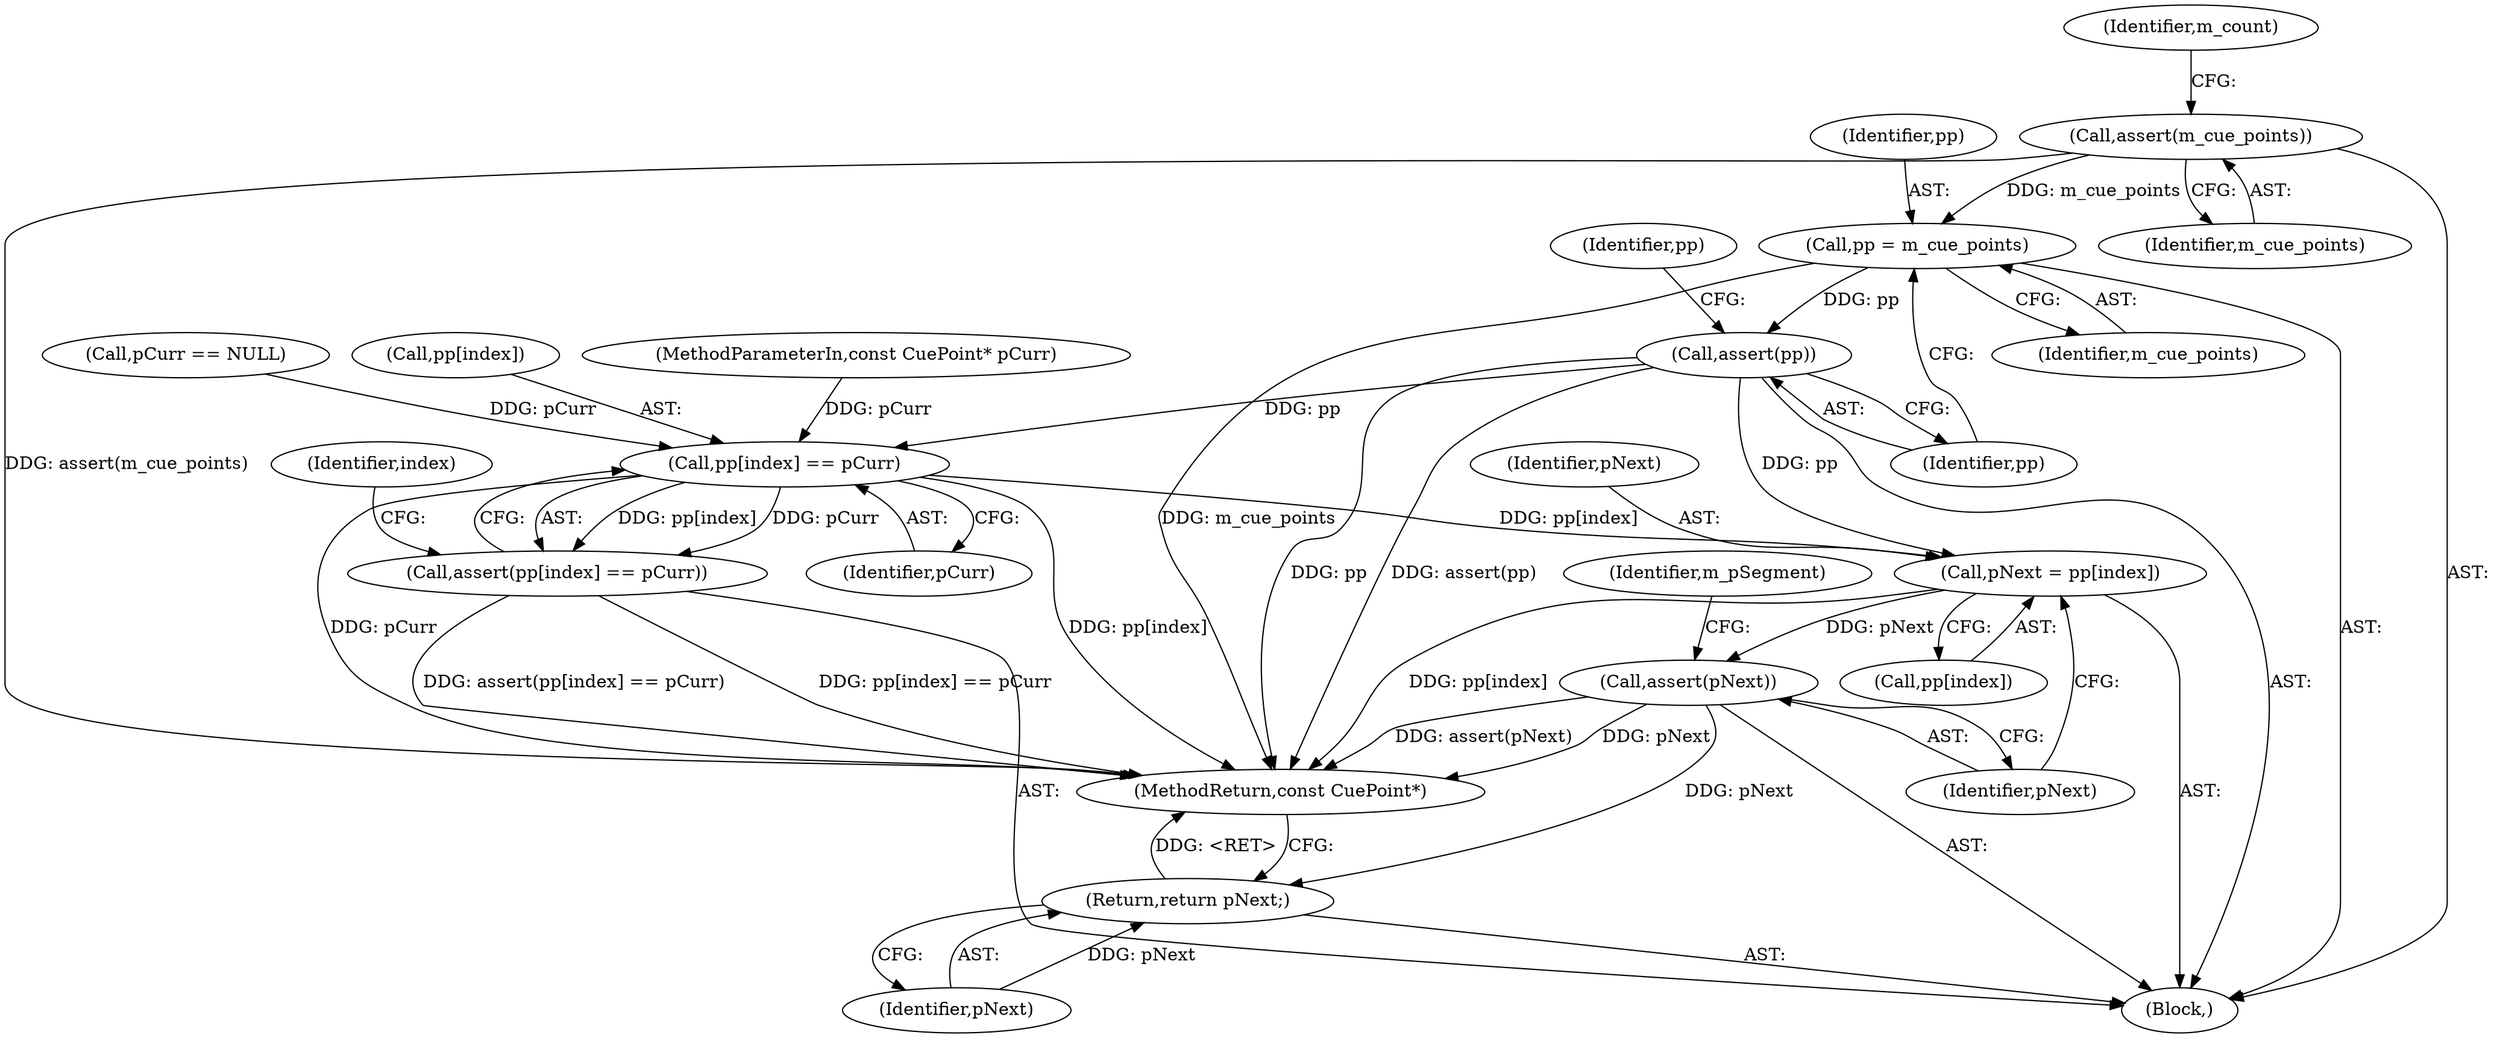 digraph "1_Android_04839626ed859623901ebd3a5fd483982186b59d_108@API" {
"1000113" [label="(Call,assert(m_cue_points))"];
"1000135" [label="(Call,pp = m_cue_points)"];
"1000138" [label="(Call,assert(pp))"];
"1000141" [label="(Call,pp[index] == pCurr)"];
"1000140" [label="(Call,assert(pp[index] == pCurr))"];
"1000154" [label="(Call,pNext = pp[index])"];
"1000159" [label="(Call,assert(pNext))"];
"1000165" [label="(Return,return pNext;)"];
"1000136" [label="(Identifier,pp)"];
"1000147" [label="(Identifier,index)"];
"1000155" [label="(Identifier,pNext)"];
"1000142" [label="(Call,pp[index])"];
"1000167" [label="(MethodReturn,const CuePoint*)"];
"1000145" [label="(Identifier,pCurr)"];
"1000137" [label="(Identifier,m_cue_points)"];
"1000138" [label="(Call,assert(pp))"];
"1000159" [label="(Call,assert(pNext))"];
"1000143" [label="(Identifier,pp)"];
"1000101" [label="(MethodParameterIn,const CuePoint* pCurr)"];
"1000102" [label="(Block,)"];
"1000160" [label="(Identifier,pNext)"];
"1000166" [label="(Identifier,pNext)"];
"1000135" [label="(Call,pp = m_cue_points)"];
"1000139" [label="(Identifier,pp)"];
"1000165" [label="(Return,return pNext;)"];
"1000163" [label="(Identifier,m_pSegment)"];
"1000113" [label="(Call,assert(m_cue_points))"];
"1000117" [label="(Identifier,m_count)"];
"1000104" [label="(Call,pCurr == NULL)"];
"1000140" [label="(Call,assert(pp[index] == pCurr))"];
"1000156" [label="(Call,pp[index])"];
"1000154" [label="(Call,pNext = pp[index])"];
"1000141" [label="(Call,pp[index] == pCurr)"];
"1000114" [label="(Identifier,m_cue_points)"];
"1000113" -> "1000102"  [label="AST: "];
"1000113" -> "1000114"  [label="CFG: "];
"1000114" -> "1000113"  [label="AST: "];
"1000117" -> "1000113"  [label="CFG: "];
"1000113" -> "1000167"  [label="DDG: assert(m_cue_points)"];
"1000113" -> "1000135"  [label="DDG: m_cue_points"];
"1000135" -> "1000102"  [label="AST: "];
"1000135" -> "1000137"  [label="CFG: "];
"1000136" -> "1000135"  [label="AST: "];
"1000137" -> "1000135"  [label="AST: "];
"1000139" -> "1000135"  [label="CFG: "];
"1000135" -> "1000167"  [label="DDG: m_cue_points"];
"1000135" -> "1000138"  [label="DDG: pp"];
"1000138" -> "1000102"  [label="AST: "];
"1000138" -> "1000139"  [label="CFG: "];
"1000139" -> "1000138"  [label="AST: "];
"1000143" -> "1000138"  [label="CFG: "];
"1000138" -> "1000167"  [label="DDG: pp"];
"1000138" -> "1000167"  [label="DDG: assert(pp)"];
"1000138" -> "1000141"  [label="DDG: pp"];
"1000138" -> "1000154"  [label="DDG: pp"];
"1000141" -> "1000140"  [label="AST: "];
"1000141" -> "1000145"  [label="CFG: "];
"1000142" -> "1000141"  [label="AST: "];
"1000145" -> "1000141"  [label="AST: "];
"1000140" -> "1000141"  [label="CFG: "];
"1000141" -> "1000167"  [label="DDG: pp[index]"];
"1000141" -> "1000167"  [label="DDG: pCurr"];
"1000141" -> "1000140"  [label="DDG: pp[index]"];
"1000141" -> "1000140"  [label="DDG: pCurr"];
"1000104" -> "1000141"  [label="DDG: pCurr"];
"1000101" -> "1000141"  [label="DDG: pCurr"];
"1000141" -> "1000154"  [label="DDG: pp[index]"];
"1000140" -> "1000102"  [label="AST: "];
"1000147" -> "1000140"  [label="CFG: "];
"1000140" -> "1000167"  [label="DDG: assert(pp[index] == pCurr)"];
"1000140" -> "1000167"  [label="DDG: pp[index] == pCurr"];
"1000154" -> "1000102"  [label="AST: "];
"1000154" -> "1000156"  [label="CFG: "];
"1000155" -> "1000154"  [label="AST: "];
"1000156" -> "1000154"  [label="AST: "];
"1000160" -> "1000154"  [label="CFG: "];
"1000154" -> "1000167"  [label="DDG: pp[index]"];
"1000154" -> "1000159"  [label="DDG: pNext"];
"1000159" -> "1000102"  [label="AST: "];
"1000159" -> "1000160"  [label="CFG: "];
"1000160" -> "1000159"  [label="AST: "];
"1000163" -> "1000159"  [label="CFG: "];
"1000159" -> "1000167"  [label="DDG: assert(pNext)"];
"1000159" -> "1000167"  [label="DDG: pNext"];
"1000159" -> "1000165"  [label="DDG: pNext"];
"1000165" -> "1000102"  [label="AST: "];
"1000165" -> "1000166"  [label="CFG: "];
"1000166" -> "1000165"  [label="AST: "];
"1000167" -> "1000165"  [label="CFG: "];
"1000165" -> "1000167"  [label="DDG: <RET>"];
"1000166" -> "1000165"  [label="DDG: pNext"];
}
